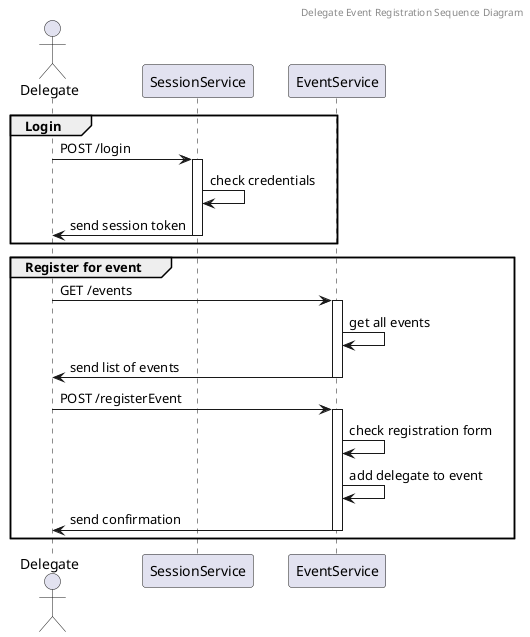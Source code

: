 @startuml DelegateRegistration

header Delegate Event Registration Sequence Diagram

actor Delegate
participant "SessionService" as SS
participant "EventService" as ES

group Login
Delegate -> SS: POST /login
activate SS
SS -> SS: check credentials
SS -> Delegate: send session token
deactivate SS
end

group Register for event
Delegate -> ES: GET /events
activate ES
ES -> ES: get all events
ES -> Delegate: send list of events
deactivate ES
Delegate -> ES: POST /registerEvent 
activate ES
ES -> ES: check registration form
ES -> ES: add delegate to event
ES -> Delegate: send confirmation
deactivate ES
end

@enduml
